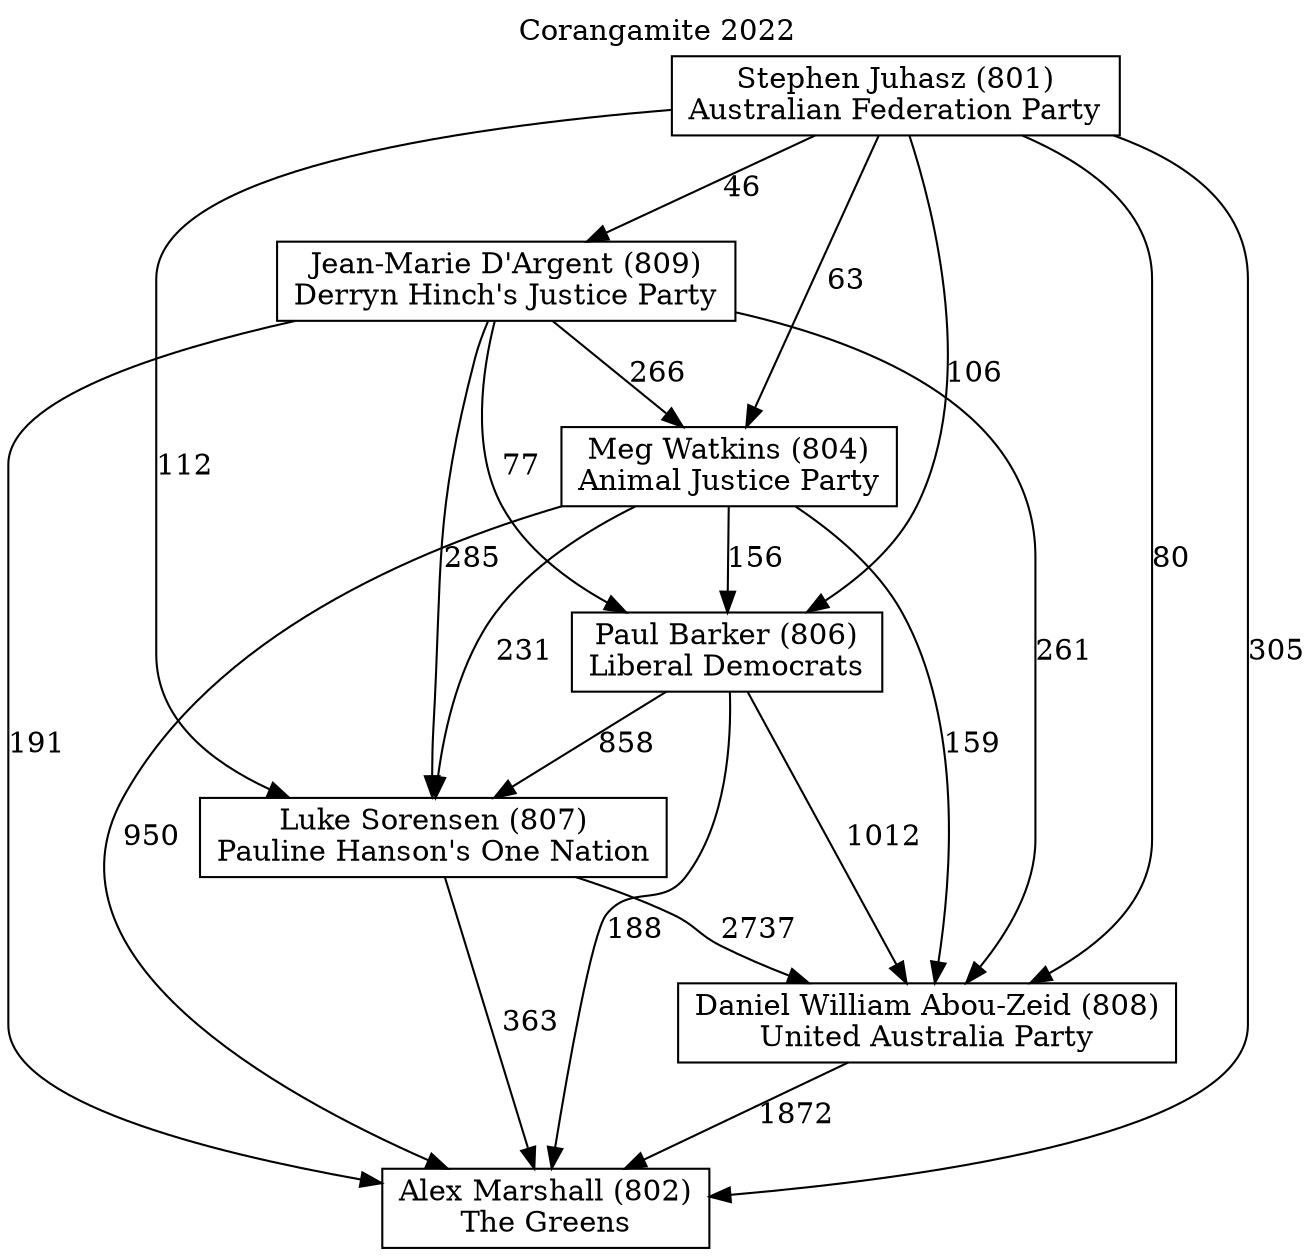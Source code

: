 // House preference flow
digraph "Alex Marshall (802)_Corangamite_2022" {
	graph [label="Corangamite 2022" labelloc=t mclimit=10]
	node [shape=box]
	"Paul Barker (806)" [label="Paul Barker (806)
Liberal Democrats"]
	"Luke Sorensen (807)" [label="Luke Sorensen (807)
Pauline Hanson's One Nation"]
	"Stephen Juhasz (801)" [label="Stephen Juhasz (801)
Australian Federation Party"]
	"Jean-Marie D'Argent (809)" [label="Jean-Marie D'Argent (809)
Derryn Hinch's Justice Party"]
	"Alex Marshall (802)" [label="Alex Marshall (802)
The Greens"]
	"Daniel William Abou-Zeid (808)" [label="Daniel William Abou-Zeid (808)
United Australia Party"]
	"Meg Watkins (804)" [label="Meg Watkins (804)
Animal Justice Party"]
	"Jean-Marie D'Argent (809)" -> "Daniel William Abou-Zeid (808)" [label=261]
	"Jean-Marie D'Argent (809)" -> "Paul Barker (806)" [label=77]
	"Meg Watkins (804)" -> "Luke Sorensen (807)" [label=231]
	"Paul Barker (806)" -> "Daniel William Abou-Zeid (808)" [label=1012]
	"Stephen Juhasz (801)" -> "Jean-Marie D'Argent (809)" [label=46]
	"Jean-Marie D'Argent (809)" -> "Meg Watkins (804)" [label=266]
	"Jean-Marie D'Argent (809)" -> "Luke Sorensen (807)" [label=285]
	"Stephen Juhasz (801)" -> "Luke Sorensen (807)" [label=112]
	"Jean-Marie D'Argent (809)" -> "Alex Marshall (802)" [label=191]
	"Stephen Juhasz (801)" -> "Daniel William Abou-Zeid (808)" [label=80]
	"Stephen Juhasz (801)" -> "Paul Barker (806)" [label=106]
	"Paul Barker (806)" -> "Alex Marshall (802)" [label=188]
	"Paul Barker (806)" -> "Luke Sorensen (807)" [label=858]
	"Meg Watkins (804)" -> "Daniel William Abou-Zeid (808)" [label=159]
	"Luke Sorensen (807)" -> "Alex Marshall (802)" [label=363]
	"Stephen Juhasz (801)" -> "Alex Marshall (802)" [label=305]
	"Stephen Juhasz (801)" -> "Meg Watkins (804)" [label=63]
	"Luke Sorensen (807)" -> "Daniel William Abou-Zeid (808)" [label=2737]
	"Daniel William Abou-Zeid (808)" -> "Alex Marshall (802)" [label=1872]
	"Meg Watkins (804)" -> "Paul Barker (806)" [label=156]
	"Meg Watkins (804)" -> "Alex Marshall (802)" [label=950]
}
